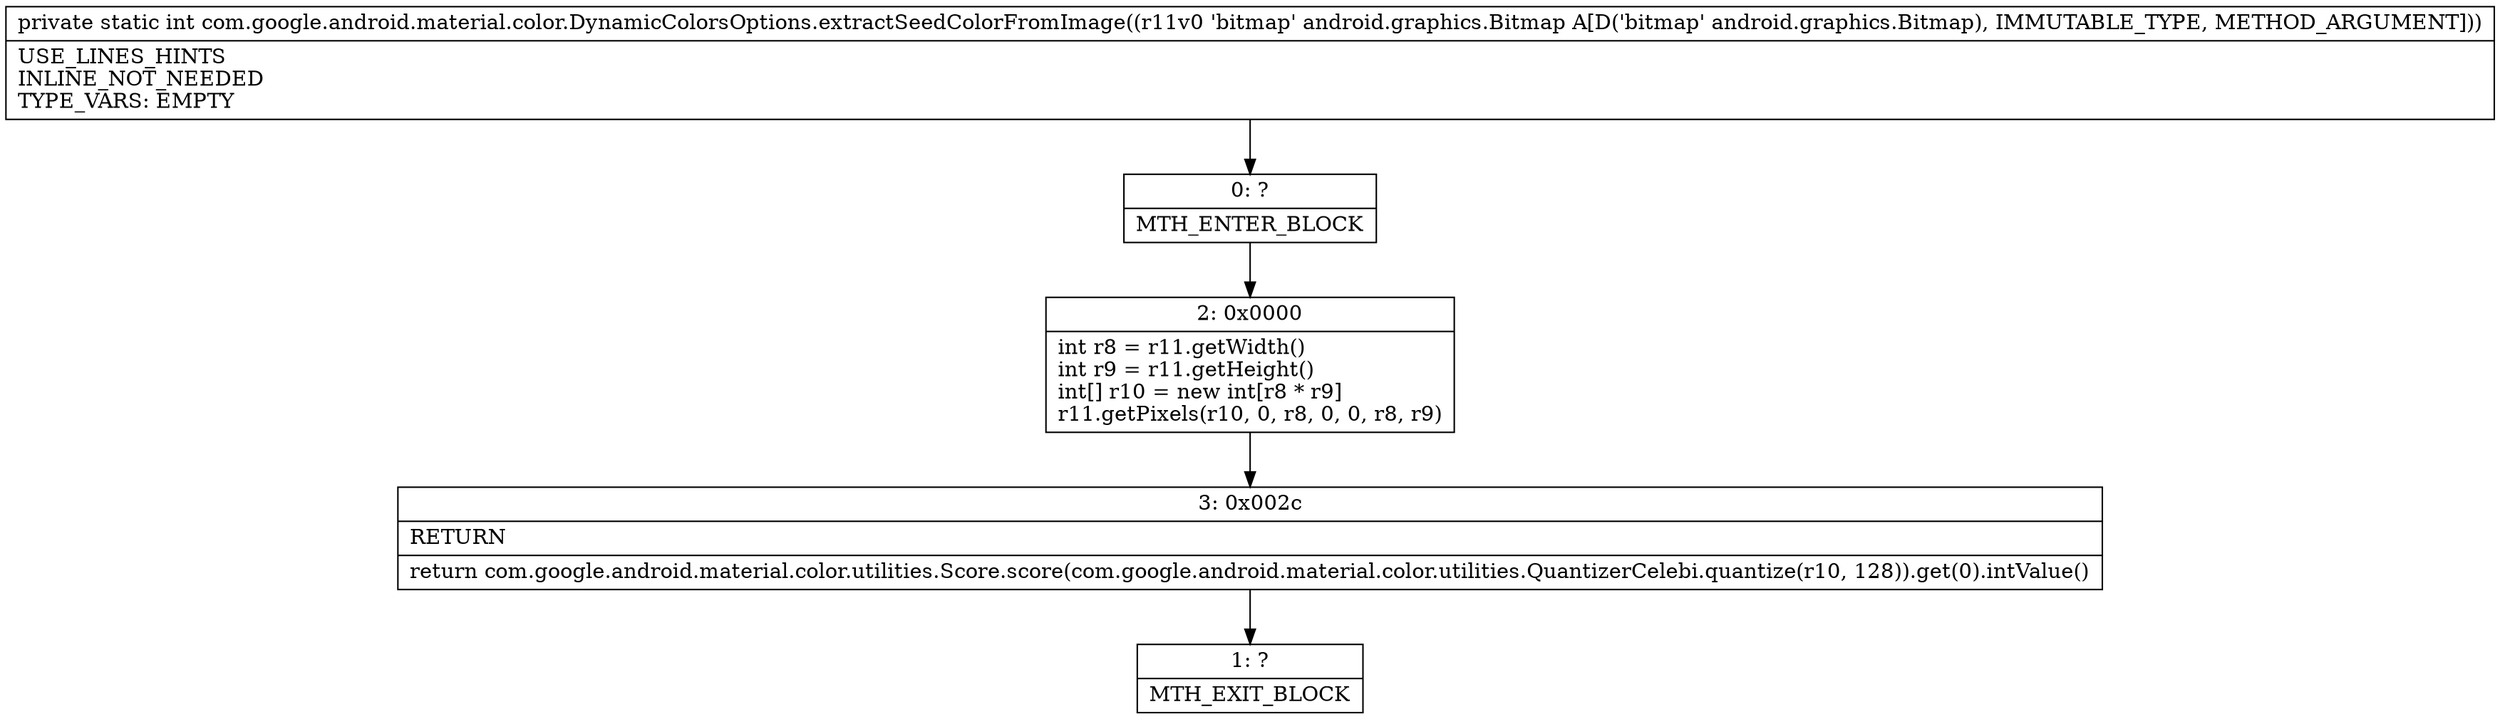 digraph "CFG forcom.google.android.material.color.DynamicColorsOptions.extractSeedColorFromImage(Landroid\/graphics\/Bitmap;)I" {
Node_0 [shape=record,label="{0\:\ ?|MTH_ENTER_BLOCK\l}"];
Node_2 [shape=record,label="{2\:\ 0x0000|int r8 = r11.getWidth()\lint r9 = r11.getHeight()\lint[] r10 = new int[r8 * r9]\lr11.getPixels(r10, 0, r8, 0, 0, r8, r9)\l}"];
Node_3 [shape=record,label="{3\:\ 0x002c|RETURN\l|return com.google.android.material.color.utilities.Score.score(com.google.android.material.color.utilities.QuantizerCelebi.quantize(r10, 128)).get(0).intValue()\l}"];
Node_1 [shape=record,label="{1\:\ ?|MTH_EXIT_BLOCK\l}"];
MethodNode[shape=record,label="{private static int com.google.android.material.color.DynamicColorsOptions.extractSeedColorFromImage((r11v0 'bitmap' android.graphics.Bitmap A[D('bitmap' android.graphics.Bitmap), IMMUTABLE_TYPE, METHOD_ARGUMENT]))  | USE_LINES_HINTS\lINLINE_NOT_NEEDED\lTYPE_VARS: EMPTY\l}"];
MethodNode -> Node_0;Node_0 -> Node_2;
Node_2 -> Node_3;
Node_3 -> Node_1;
}

